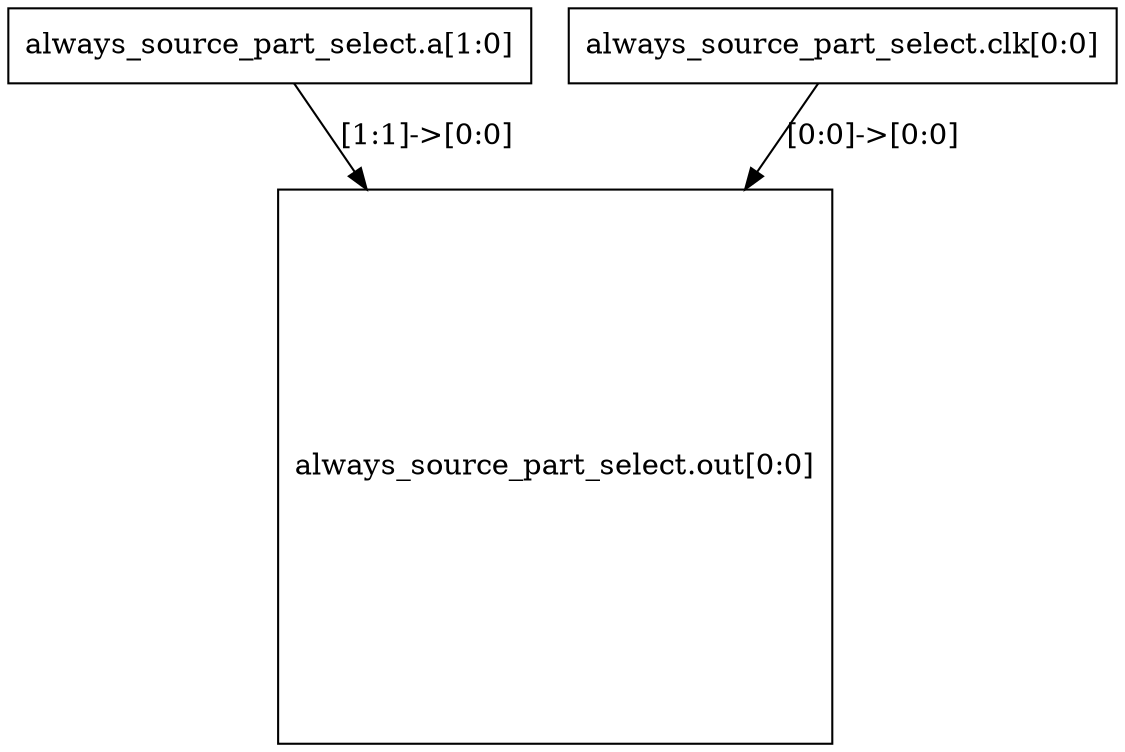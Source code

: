 digraph G {
	"always_source_part_select.a" -> "always_source_part_select.out"[label="[1:1]->[0:0]"];
	"always_source_part_select.clk" -> "always_source_part_select.out"[label="[0:0]->[0:0]"];
	"always_source_part_select.a" [shape=rectangle, label="always_source_part_select.a[1:0]"];
	"always_source_part_select.clk" [shape=rectangle, label="always_source_part_select.clk[0:0]"];
	"always_source_part_select.out" [shape=square, label="always_source_part_select.out[0:0]"];
}

